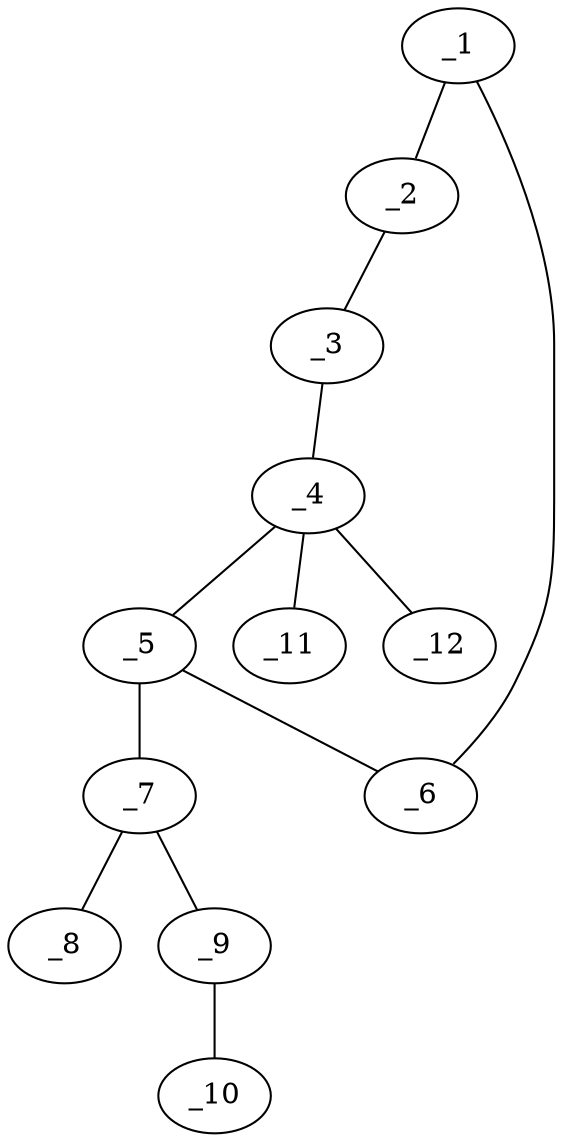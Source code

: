 graph molid640230 {
	_1	 [charge=0,
		chem=1,
		symbol="C  ",
		x="5.4641",
		y="-1.5"];
	_2	 [charge=0,
		chem=5,
		symbol="S  ",
		x="6.3301",
		y="-1"];
	_1 -- _2	 [valence=1];
	_6	 [charge=0,
		chem=4,
		symbol="N  ",
		x="4.5981",
		y="-1"];
	_1 -- _6	 [valence=2];
	_3	 [charge=0,
		chem=1,
		symbol="C  ",
		x="6.3301",
		y=0];
	_2 -- _3	 [valence=1];
	_4	 [charge=0,
		chem=1,
		symbol="C  ",
		x="5.4641",
		y="0.5"];
	_3 -- _4	 [valence=1];
	_5	 [charge=0,
		chem=1,
		symbol="C  ",
		x="4.5981",
		y=0];
	_4 -- _5	 [valence=1];
	_11	 [charge=0,
		chem=2,
		symbol="O  ",
		x="4.9641",
		y="1.366"];
	_4 -- _11	 [valence=1];
	_12	 [charge=0,
		chem=1,
		symbol="C  ",
		x="5.9641",
		y="1.366"];
	_4 -- _12	 [valence=1];
	_5 -- _6	 [valence=1];
	_7	 [charge=0,
		chem=1,
		symbol="C  ",
		x="3.7321",
		y="0.5"];
	_5 -- _7	 [valence=1];
	_8	 [charge=0,
		chem=2,
		symbol="O  ",
		x="3.7321",
		y="1.5"];
	_7 -- _8	 [valence=2];
	_9	 [charge=0,
		chem=2,
		symbol="O  ",
		x="2.866",
		y=0];
	_7 -- _9	 [valence=1];
	_10	 [charge=0,
		chem=1,
		symbol="C  ",
		x=2,
		y="0.5"];
	_9 -- _10	 [valence=1];
}
